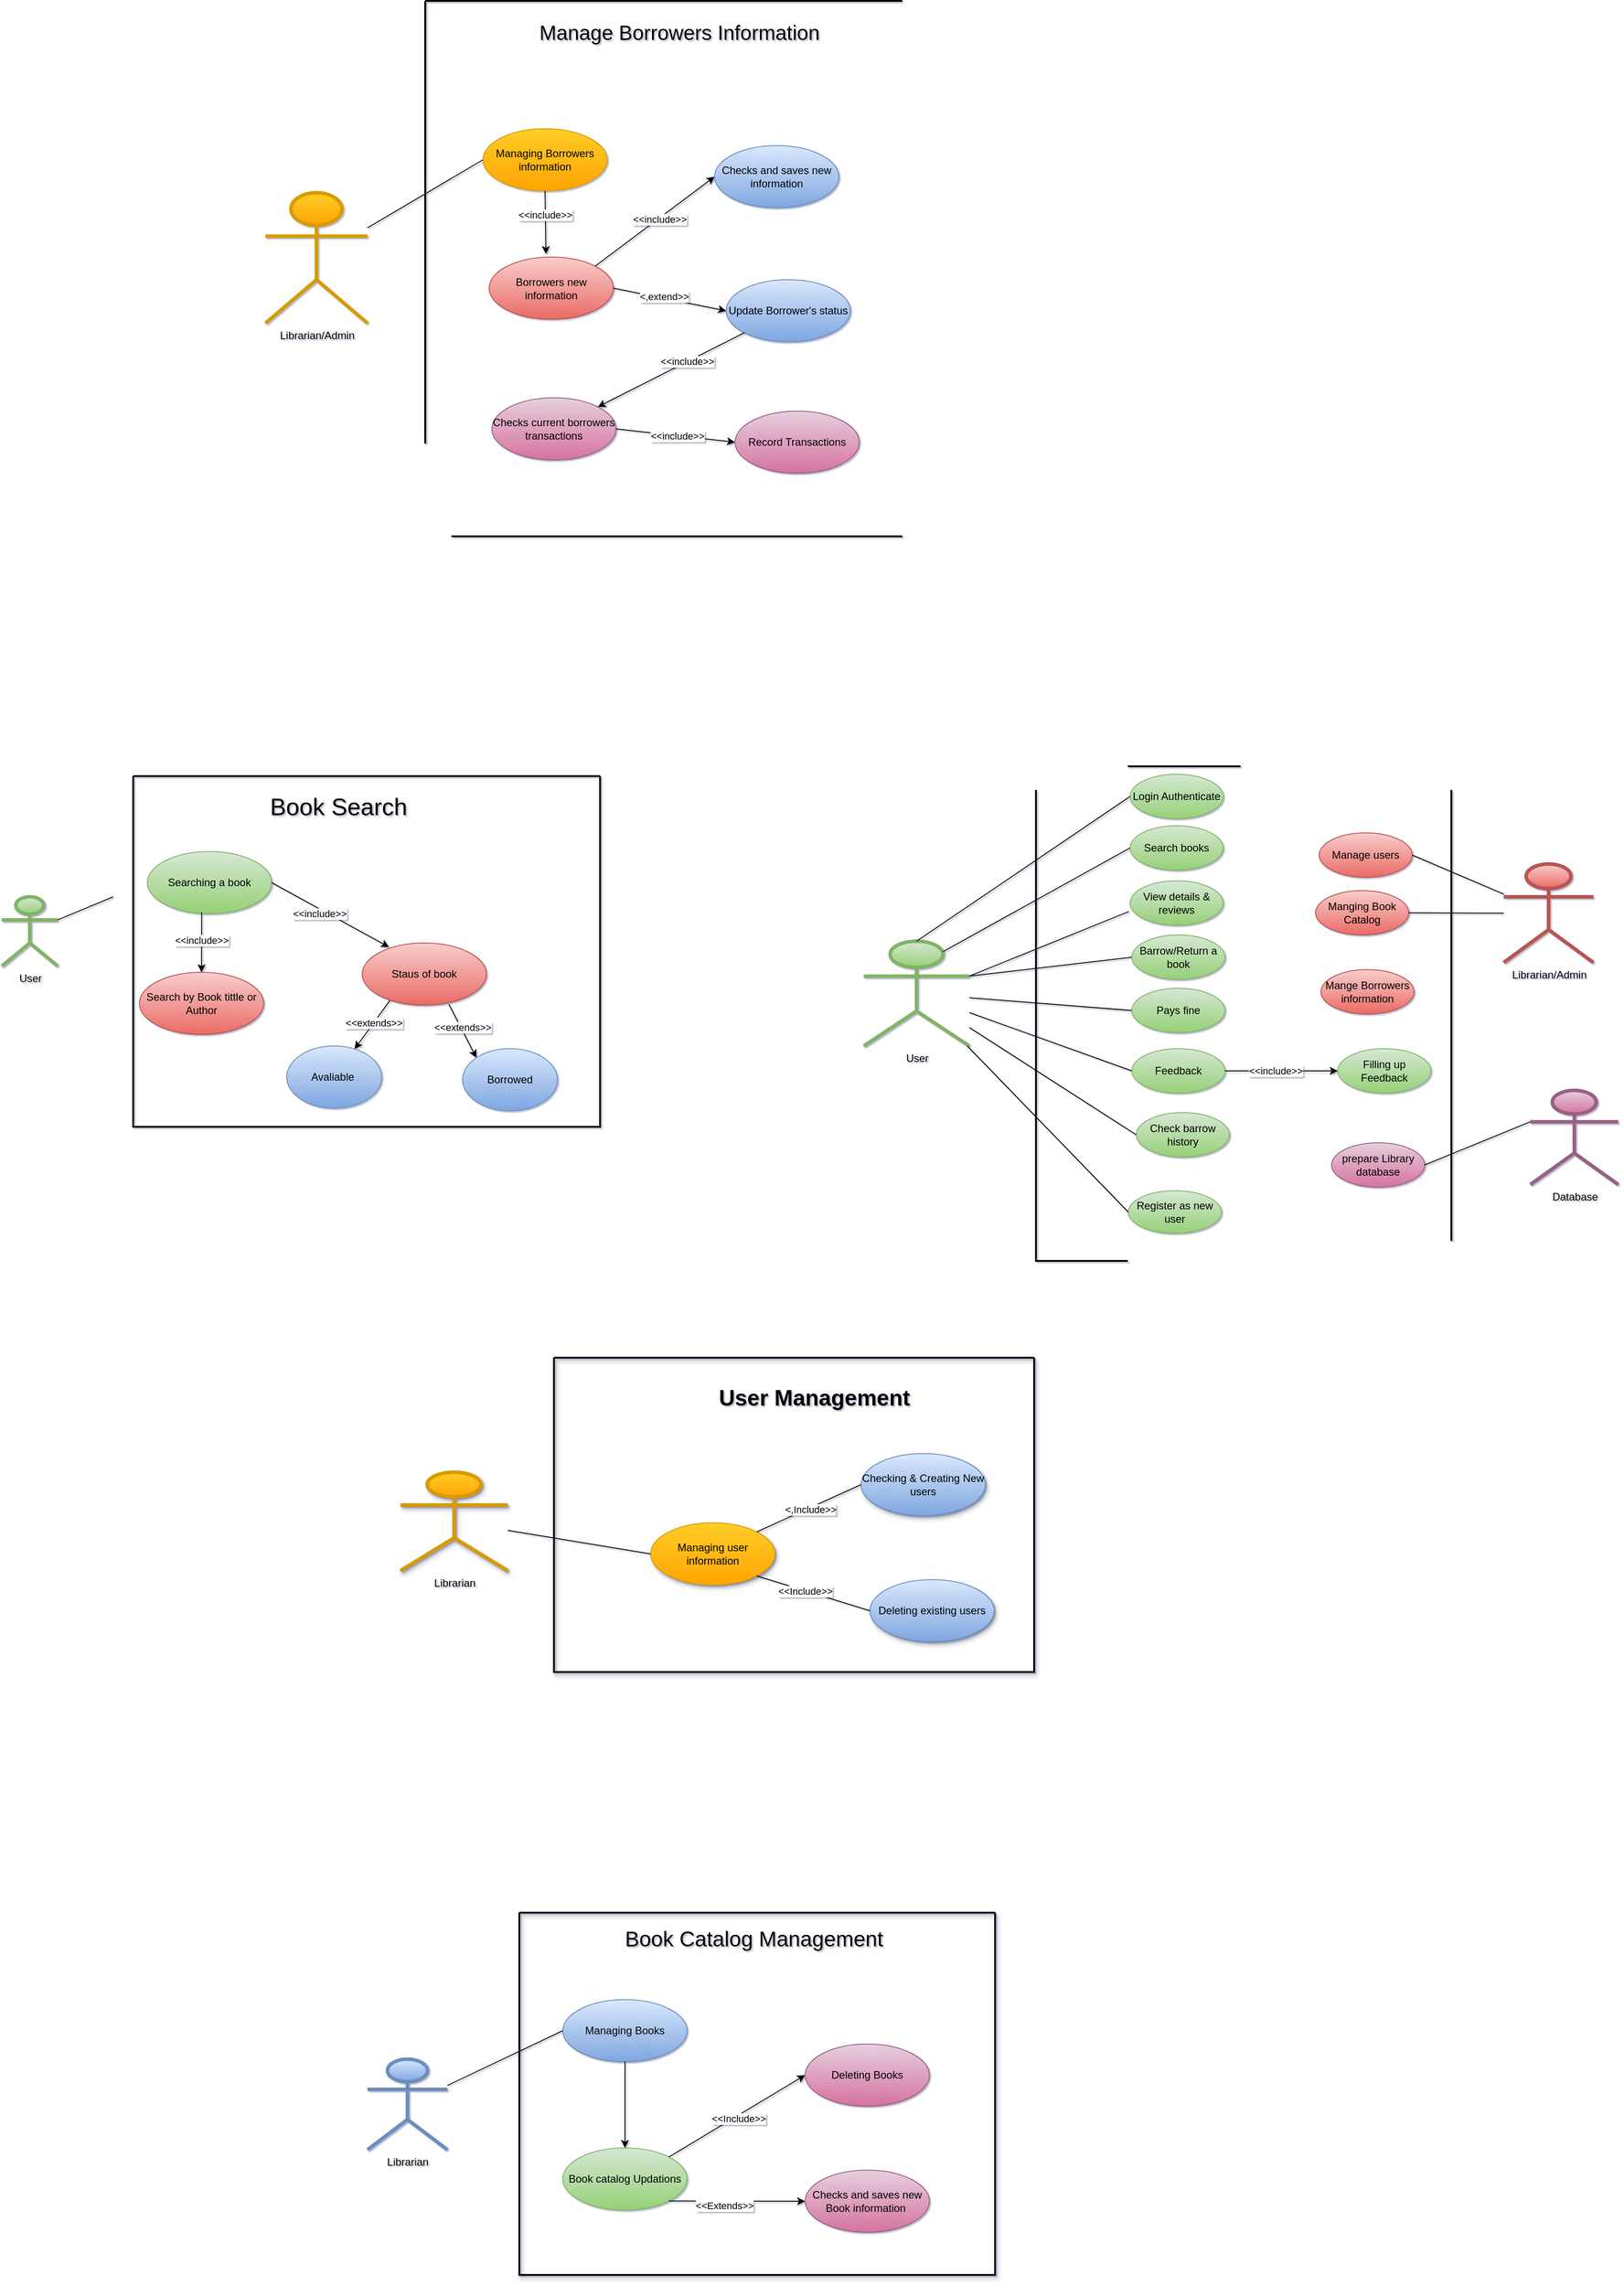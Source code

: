 <mxfile version="28.0.4">
  <diagram name="Page-1" id="2YBvvXClWsGukQMizWep">
    <mxGraphModel dx="2489" dy="1863" grid="0" gridSize="10" guides="1" tooltips="1" connect="1" arrows="1" fold="1" page="0" pageScale="1" pageWidth="850" pageHeight="1100" background="#ffffff" math="0" shadow="1">
      <root>
        <mxCell id="0" />
        <mxCell id="1" parent="0" />
        <mxCell id="XkHmdVZ-GKJ9aPbZ95fD-4" value="Login Authenticate" style="ellipse;whiteSpace=wrap;html=1;fillColor=#d5e8d4;gradientColor=#97d077;strokeColor=#82b366;" parent="1" vertex="1">
          <mxGeometry x="239" y="48" width="105" height="50" as="geometry" />
        </mxCell>
        <mxCell id="XkHmdVZ-GKJ9aPbZ95fD-15" value="" style="swimlane;startSize=0;fillColor=#ffcc99;strokeColor=default;gradientColor=none;strokeWidth=2;" parent="1" vertex="1">
          <mxGeometry x="133" y="39" width="468" height="557" as="geometry">
            <mxRectangle x="133" y="39" width="50" height="44" as="alternateBounds" />
          </mxGeometry>
        </mxCell>
        <mxCell id="XkHmdVZ-GKJ9aPbZ95fD-8" value="Register as new user" style="ellipse;whiteSpace=wrap;html=1;fillColor=#d5e8d4;gradientColor=#97d077;strokeColor=#82b366;" parent="XkHmdVZ-GKJ9aPbZ95fD-15" vertex="1">
          <mxGeometry x="104" y="478" width="105" height="48" as="geometry" />
        </mxCell>
        <mxCell id="XkHmdVZ-GKJ9aPbZ95fD-23" value="Manage users" style="ellipse;whiteSpace=wrap;html=1;fillColor=#f8cecc;gradientColor=#ea6b66;strokeColor=#b85450;" parent="XkHmdVZ-GKJ9aPbZ95fD-15" vertex="1">
          <mxGeometry x="319" y="75" width="105" height="50" as="geometry" />
        </mxCell>
        <mxCell id="XkHmdVZ-GKJ9aPbZ95fD-21" value="Manging Book Catalog" style="ellipse;whiteSpace=wrap;html=1;fillColor=#f8cecc;gradientColor=#ea6b66;strokeColor=#b85450;" parent="XkHmdVZ-GKJ9aPbZ95fD-15" vertex="1">
          <mxGeometry x="315" y="140" width="105" height="50" as="geometry" />
        </mxCell>
        <mxCell id="XkHmdVZ-GKJ9aPbZ95fD-20" value="prepare Library database" style="ellipse;whiteSpace=wrap;html=1;fillColor=#e6d0de;gradientColor=#d5739d;strokeColor=#996185;" parent="XkHmdVZ-GKJ9aPbZ95fD-15" vertex="1">
          <mxGeometry x="333" y="424" width="105" height="50" as="geometry" />
        </mxCell>
        <mxCell id="XkHmdVZ-GKJ9aPbZ95fD-10" value="Feedback" style="ellipse;whiteSpace=wrap;html=1;fillColor=#d5e8d4;gradientColor=#97d077;strokeColor=#82b366;" parent="XkHmdVZ-GKJ9aPbZ95fD-15" vertex="1">
          <mxGeometry x="108" y="318" width="105" height="50" as="geometry" />
        </mxCell>
        <mxCell id="XkHmdVZ-GKJ9aPbZ95fD-11" value="Pays fine" style="ellipse;whiteSpace=wrap;html=1;fillColor=#d5e8d4;gradientColor=#97d077;strokeColor=#82b366;" parent="XkHmdVZ-GKJ9aPbZ95fD-15" vertex="1">
          <mxGeometry x="108" y="250" width="105" height="50" as="geometry" />
        </mxCell>
        <mxCell id="XkHmdVZ-GKJ9aPbZ95fD-24" value="Barrow/Return a book" style="ellipse;whiteSpace=wrap;html=1;fillColor=#d5e8d4;gradientColor=#97d077;strokeColor=#82b366;" parent="XkHmdVZ-GKJ9aPbZ95fD-15" vertex="1">
          <mxGeometry x="108" y="190" width="105" height="50" as="geometry" />
        </mxCell>
        <mxCell id="XkHmdVZ-GKJ9aPbZ95fD-7" value="Search books" style="ellipse;whiteSpace=wrap;html=1;fillColor=#d5e8d4;gradientColor=#97d077;strokeColor=#82b366;" parent="XkHmdVZ-GKJ9aPbZ95fD-15" vertex="1">
          <mxGeometry x="106" y="67" width="105" height="50" as="geometry" />
        </mxCell>
        <mxCell id="XkHmdVZ-GKJ9aPbZ95fD-39" value="View details &amp;amp; reviews" style="ellipse;whiteSpace=wrap;html=1;fillColor=#d5e8d4;gradientColor=#97d077;strokeColor=#82b366;" parent="XkHmdVZ-GKJ9aPbZ95fD-15" vertex="1">
          <mxGeometry x="106" y="129" width="105" height="50" as="geometry" />
        </mxCell>
        <mxCell id="XkHmdVZ-GKJ9aPbZ95fD-76" value="Check barrow history" style="ellipse;whiteSpace=wrap;html=1;fillColor=#d5e8d4;gradientColor=#97d077;strokeColor=#82b366;" parent="XkHmdVZ-GKJ9aPbZ95fD-15" vertex="1">
          <mxGeometry x="113" y="390" width="105" height="50" as="geometry" />
        </mxCell>
        <mxCell id="XkHmdVZ-GKJ9aPbZ95fD-139" value="Filling up Feedback" style="ellipse;whiteSpace=wrap;html=1;fillColor=#d5e8d4;gradientColor=#97d077;strokeColor=#82b366;" parent="XkHmdVZ-GKJ9aPbZ95fD-15" vertex="1">
          <mxGeometry x="340" y="318" width="105" height="50" as="geometry" />
        </mxCell>
        <mxCell id="XkHmdVZ-GKJ9aPbZ95fD-140" value="" style="endArrow=classic;html=1;rounded=0;exitX=1;exitY=0.5;exitDx=0;exitDy=0;entryX=0;entryY=0.5;entryDx=0;entryDy=0;" parent="XkHmdVZ-GKJ9aPbZ95fD-15" source="XkHmdVZ-GKJ9aPbZ95fD-10" target="XkHmdVZ-GKJ9aPbZ95fD-139" edge="1">
          <mxGeometry width="50" height="50" relative="1" as="geometry">
            <mxPoint x="24" y="452" as="sourcePoint" />
            <mxPoint x="74" y="402" as="targetPoint" />
          </mxGeometry>
        </mxCell>
        <mxCell id="XkHmdVZ-GKJ9aPbZ95fD-141" value="&amp;lt;&amp;lt;include&amp;gt;&amp;gt;" style="edgeLabel;html=1;align=center;verticalAlign=middle;resizable=0;points=[];" parent="XkHmdVZ-GKJ9aPbZ95fD-140" vertex="1" connectable="0">
          <mxGeometry x="-0.227" y="-2" relative="1" as="geometry">
            <mxPoint x="8" y="-2" as="offset" />
          </mxGeometry>
        </mxCell>
        <mxCell id="XkHmdVZ-GKJ9aPbZ95fD-142" value="Mange Borrowers information" style="ellipse;whiteSpace=wrap;html=1;fillColor=#f8cecc;gradientColor=#ea6b66;strokeColor=#b85450;" parent="XkHmdVZ-GKJ9aPbZ95fD-15" vertex="1">
          <mxGeometry x="321" y="229" width="105" height="50" as="geometry" />
        </mxCell>
        <mxCell id="XkHmdVZ-GKJ9aPbZ95fD-40" value="User" style="shape=umlActor;verticalLabelPosition=bottom;verticalAlign=top;html=1;outlineConnect=0;fillColor=#d5e8d4;gradientColor=#97d077;strokeColor=#82b366;strokeWidth=4;" parent="1" vertex="1">
          <mxGeometry x="-61" y="236" width="119" height="118" as="geometry" />
        </mxCell>
        <mxCell id="XkHmdVZ-GKJ9aPbZ95fD-45" value="" style="endArrow=none;html=1;rounded=0;exitX=0;exitY=0.5;exitDx=0;exitDy=0;entryX=0.5;entryY=0;entryDx=0;entryDy=0;entryPerimeter=0;" parent="1" source="XkHmdVZ-GKJ9aPbZ95fD-4" target="XkHmdVZ-GKJ9aPbZ95fD-40" edge="1">
          <mxGeometry width="50" height="50" relative="1" as="geometry">
            <mxPoint x="288" y="226" as="sourcePoint" />
            <mxPoint x="338" y="176" as="targetPoint" />
          </mxGeometry>
        </mxCell>
        <mxCell id="XkHmdVZ-GKJ9aPbZ95fD-46" value="" style="endArrow=none;html=1;rounded=0;exitX=0;exitY=0.5;exitDx=0;exitDy=0;entryX=0.75;entryY=0.1;entryDx=0;entryDy=0;entryPerimeter=0;" parent="1" source="XkHmdVZ-GKJ9aPbZ95fD-7" target="XkHmdVZ-GKJ9aPbZ95fD-40" edge="1">
          <mxGeometry width="50" height="50" relative="1" as="geometry">
            <mxPoint x="375" y="262" as="sourcePoint" />
            <mxPoint x="200" y="526" as="targetPoint" />
          </mxGeometry>
        </mxCell>
        <mxCell id="XkHmdVZ-GKJ9aPbZ95fD-47" value="" style="endArrow=none;html=1;rounded=0;exitX=-0.013;exitY=0.692;exitDx=0;exitDy=0;entryX=1;entryY=0.333;entryDx=0;entryDy=0;entryPerimeter=0;exitPerimeter=0;" parent="1" source="XkHmdVZ-GKJ9aPbZ95fD-39" target="XkHmdVZ-GKJ9aPbZ95fD-40" edge="1">
          <mxGeometry width="50" height="50" relative="1" as="geometry">
            <mxPoint x="375" y="317" as="sourcePoint" />
            <mxPoint x="200" y="581" as="targetPoint" />
          </mxGeometry>
        </mxCell>
        <mxCell id="XkHmdVZ-GKJ9aPbZ95fD-48" value="" style="endArrow=none;html=1;rounded=0;exitX=0;exitY=0.5;exitDx=0;exitDy=0;entryX=1;entryY=0.333;entryDx=0;entryDy=0;entryPerimeter=0;" parent="1" source="XkHmdVZ-GKJ9aPbZ95fD-24" target="XkHmdVZ-GKJ9aPbZ95fD-40" edge="1">
          <mxGeometry width="50" height="50" relative="1" as="geometry">
            <mxPoint x="375" y="372" as="sourcePoint" />
            <mxPoint x="200" y="636" as="targetPoint" />
          </mxGeometry>
        </mxCell>
        <mxCell id="XkHmdVZ-GKJ9aPbZ95fD-49" value="" style="endArrow=none;html=1;rounded=0;exitX=0;exitY=0.5;exitDx=0;exitDy=0;" parent="1" source="XkHmdVZ-GKJ9aPbZ95fD-11" target="XkHmdVZ-GKJ9aPbZ95fD-40" edge="1">
          <mxGeometry width="50" height="50" relative="1" as="geometry">
            <mxPoint x="375" y="427" as="sourcePoint" />
            <mxPoint x="200" y="691" as="targetPoint" />
          </mxGeometry>
        </mxCell>
        <mxCell id="XkHmdVZ-GKJ9aPbZ95fD-50" value="" style="endArrow=none;html=1;rounded=0;exitX=0;exitY=0.5;exitDx=0;exitDy=0;" parent="1" source="XkHmdVZ-GKJ9aPbZ95fD-10" target="XkHmdVZ-GKJ9aPbZ95fD-40" edge="1">
          <mxGeometry width="50" height="50" relative="1" as="geometry">
            <mxPoint x="375" y="482" as="sourcePoint" />
            <mxPoint x="92" y="412" as="targetPoint" />
          </mxGeometry>
        </mxCell>
        <mxCell id="XkHmdVZ-GKJ9aPbZ95fD-52" value="" style="endArrow=none;html=1;rounded=0;exitX=0;exitY=0.5;exitDx=0;exitDy=0;" parent="1" source="XkHmdVZ-GKJ9aPbZ95fD-8" target="XkHmdVZ-GKJ9aPbZ95fD-40" edge="1">
          <mxGeometry width="50" height="50" relative="1" as="geometry">
            <mxPoint x="375" y="592" as="sourcePoint" />
            <mxPoint x="200" y="856" as="targetPoint" />
          </mxGeometry>
        </mxCell>
        <mxCell id="XkHmdVZ-GKJ9aPbZ95fD-53" value="" style="endArrow=none;html=1;rounded=0;exitX=1;exitY=0.5;exitDx=0;exitDy=0;entryX=0;entryY=0.333;entryDx=0;entryDy=0;entryPerimeter=0;" parent="1" source="XkHmdVZ-GKJ9aPbZ95fD-20" target="XkHmdVZ-GKJ9aPbZ95fD-56" edge="1">
          <mxGeometry width="50" height="50" relative="1" as="geometry">
            <mxPoint x="375" y="647" as="sourcePoint" />
            <mxPoint x="200" y="911" as="targetPoint" />
          </mxGeometry>
        </mxCell>
        <mxCell id="XkHmdVZ-GKJ9aPbZ95fD-55" value="Librarian/Admin" style="shape=umlActor;verticalLabelPosition=bottom;verticalAlign=top;html=1;outlineConnect=0;fillColor=#f8cecc;gradientColor=#ea6b66;strokeColor=#b85450;strokeWidth=4;" parent="1" vertex="1">
          <mxGeometry x="660" y="149" width="101" height="111" as="geometry" />
        </mxCell>
        <mxCell id="XkHmdVZ-GKJ9aPbZ95fD-56" value="Database" style="shape=umlActor;verticalLabelPosition=bottom;verticalAlign=top;html=1;outlineConnect=0;fillColor=#e6d0de;gradientColor=#d5739d;strokeColor=#996185;strokeWidth=4;" parent="1" vertex="1">
          <mxGeometry x="690" y="404" width="99" height="106" as="geometry" />
        </mxCell>
        <mxCell id="XkHmdVZ-GKJ9aPbZ95fD-73" value="" style="endArrow=none;html=1;rounded=0;exitX=1;exitY=0.5;exitDx=0;exitDy=0;" parent="1" source="XkHmdVZ-GKJ9aPbZ95fD-21" target="XkHmdVZ-GKJ9aPbZ95fD-55" edge="1">
          <mxGeometry width="50" height="50" relative="1" as="geometry">
            <mxPoint x="375" y="300" as="sourcePoint" />
            <mxPoint x="425" y="250" as="targetPoint" />
          </mxGeometry>
        </mxCell>
        <mxCell id="XkHmdVZ-GKJ9aPbZ95fD-74" value="" style="endArrow=none;html=1;rounded=0;entryX=1;entryY=0.5;entryDx=0;entryDy=0;" parent="1" source="XkHmdVZ-GKJ9aPbZ95fD-55" target="XkHmdVZ-GKJ9aPbZ95fD-23" edge="1">
          <mxGeometry width="50" height="50" relative="1" as="geometry">
            <mxPoint x="375" y="300" as="sourcePoint" />
            <mxPoint x="425" y="250" as="targetPoint" />
          </mxGeometry>
        </mxCell>
        <mxCell id="XkHmdVZ-GKJ9aPbZ95fD-77" value="" style="endArrow=none;html=1;rounded=0;entryX=0;entryY=0.5;entryDx=0;entryDy=0;" parent="1" source="XkHmdVZ-GKJ9aPbZ95fD-40" target="XkHmdVZ-GKJ9aPbZ95fD-76" edge="1">
          <mxGeometry width="50" height="50" relative="1" as="geometry">
            <mxPoint x="519" y="445" as="sourcePoint" />
            <mxPoint x="569" y="395" as="targetPoint" />
          </mxGeometry>
        </mxCell>
        <mxCell id="XkHmdVZ-GKJ9aPbZ95fD-78" value="" style="swimlane;startSize=0;strokeWidth=2;shadow=1;" parent="1" vertex="1">
          <mxGeometry x="-410" y="705" width="541" height="354" as="geometry" />
        </mxCell>
        <mxCell id="XkHmdVZ-GKJ9aPbZ95fD-79" value="&lt;b&gt;&lt;font style=&quot;font-size: 25px;&quot;&gt;User Management&lt;/font&gt;&lt;/b&gt;" style="text;html=1;align=center;verticalAlign=middle;resizable=0;points=[];autosize=1;strokeColor=none;fillColor=none;" parent="XkHmdVZ-GKJ9aPbZ95fD-78" vertex="1">
          <mxGeometry x="176" y="23" width="233" height="42" as="geometry" />
        </mxCell>
        <mxCell id="XkHmdVZ-GKJ9aPbZ95fD-80" value="Managing user information" style="ellipse;whiteSpace=wrap;html=1;fillColor=#ffcd28;gradientColor=#ffa500;strokeColor=#d79b00;shadow=1;" parent="XkHmdVZ-GKJ9aPbZ95fD-78" vertex="1">
          <mxGeometry x="109" y="186" width="140" height="70" as="geometry" />
        </mxCell>
        <mxCell id="XkHmdVZ-GKJ9aPbZ95fD-81" value="Deleting existing users" style="ellipse;whiteSpace=wrap;html=1;fillColor=#dae8fc;gradientColor=#7ea6e0;strokeColor=#6c8ebf;shadow=1;" parent="XkHmdVZ-GKJ9aPbZ95fD-78" vertex="1">
          <mxGeometry x="356" y="250" width="140" height="70" as="geometry" />
        </mxCell>
        <mxCell id="XkHmdVZ-GKJ9aPbZ95fD-82" value="Checking &amp;amp; Creating New users" style="ellipse;whiteSpace=wrap;html=1;fillColor=#dae8fc;gradientColor=#7ea6e0;strokeColor=#6c8ebf;shadow=1;" parent="XkHmdVZ-GKJ9aPbZ95fD-78" vertex="1">
          <mxGeometry x="346" y="108" width="140" height="70" as="geometry" />
        </mxCell>
        <mxCell id="XkHmdVZ-GKJ9aPbZ95fD-83" value="" style="endArrow=none;html=1;rounded=0;exitX=1;exitY=0;exitDx=0;exitDy=0;entryX=0;entryY=0.5;entryDx=0;entryDy=0;" parent="XkHmdVZ-GKJ9aPbZ95fD-78" source="XkHmdVZ-GKJ9aPbZ95fD-80" target="XkHmdVZ-GKJ9aPbZ95fD-82" edge="1">
          <mxGeometry width="50" height="50" relative="1" as="geometry">
            <mxPoint x="301" y="281" as="sourcePoint" />
            <mxPoint x="351" y="231" as="targetPoint" />
          </mxGeometry>
        </mxCell>
        <mxCell id="XkHmdVZ-GKJ9aPbZ95fD-85" value="&amp;lt;,Include&amp;gt;&amp;gt;" style="edgeLabel;html=1;align=center;verticalAlign=middle;resizable=0;points=[];" parent="XkHmdVZ-GKJ9aPbZ95fD-83" vertex="1" connectable="0">
          <mxGeometry x="0.007" y="-2" relative="1" as="geometry">
            <mxPoint as="offset" />
          </mxGeometry>
        </mxCell>
        <mxCell id="XkHmdVZ-GKJ9aPbZ95fD-84" value="" style="endArrow=none;html=1;rounded=0;exitX=1;exitY=1;exitDx=0;exitDy=0;entryX=0;entryY=0.5;entryDx=0;entryDy=0;" parent="XkHmdVZ-GKJ9aPbZ95fD-78" source="XkHmdVZ-GKJ9aPbZ95fD-80" target="XkHmdVZ-GKJ9aPbZ95fD-81" edge="1">
          <mxGeometry width="50" height="50" relative="1" as="geometry">
            <mxPoint x="301" y="281" as="sourcePoint" />
            <mxPoint x="351" y="231" as="targetPoint" />
          </mxGeometry>
        </mxCell>
        <mxCell id="XkHmdVZ-GKJ9aPbZ95fD-86" value="&amp;lt;&amp;lt;Include&amp;gt;&amp;gt;" style="edgeLabel;html=1;align=center;verticalAlign=middle;resizable=0;points=[];" parent="XkHmdVZ-GKJ9aPbZ95fD-84" vertex="1" connectable="0">
          <mxGeometry x="-0.13" relative="1" as="geometry">
            <mxPoint x="-1" as="offset" />
          </mxGeometry>
        </mxCell>
        <mxCell id="XkHmdVZ-GKJ9aPbZ95fD-87" value="Librarian" style="shape=umlActor;verticalLabelPosition=bottom;verticalAlign=top;html=1;outlineConnect=0;fillColor=#ffcd28;gradientColor=#ffa500;strokeColor=#d79b00;shadow=1;strokeWidth=4;" parent="1" vertex="1">
          <mxGeometry x="-583" y="834" width="121" height="111" as="geometry" />
        </mxCell>
        <mxCell id="XkHmdVZ-GKJ9aPbZ95fD-92" value="" style="endArrow=none;html=1;rounded=0;entryX=0;entryY=0.5;entryDx=0;entryDy=0;" parent="1" source="XkHmdVZ-GKJ9aPbZ95fD-87" target="XkHmdVZ-GKJ9aPbZ95fD-80" edge="1">
          <mxGeometry width="50" height="50" relative="1" as="geometry">
            <mxPoint x="-109" y="1047" as="sourcePoint" />
            <mxPoint x="-59" y="997" as="targetPoint" />
          </mxGeometry>
        </mxCell>
        <mxCell id="XkHmdVZ-GKJ9aPbZ95fD-95" value="" style="swimlane;startSize=0;shadow=1;strokeWidth=2;" parent="1" vertex="1">
          <mxGeometry x="-449" y="1330" width="536" height="408" as="geometry" />
        </mxCell>
        <mxCell id="XkHmdVZ-GKJ9aPbZ95fD-97" value="&lt;font style=&quot;font-size: 24px;&quot;&gt;Book Catalog Management&lt;/font&gt;" style="text;html=1;align=center;verticalAlign=middle;resizable=0;points=[];autosize=1;strokeColor=none;fillColor=none;" parent="XkHmdVZ-GKJ9aPbZ95fD-95" vertex="1">
          <mxGeometry x="109.5" y="9" width="309" height="41" as="geometry" />
        </mxCell>
        <mxCell id="XkHmdVZ-GKJ9aPbZ95fD-98" value="Managing Books" style="ellipse;whiteSpace=wrap;html=1;fillColor=#dae8fc;gradientColor=#7ea6e0;strokeColor=#6c8ebf;" parent="XkHmdVZ-GKJ9aPbZ95fD-95" vertex="1">
          <mxGeometry x="49" y="98" width="140" height="70" as="geometry" />
        </mxCell>
        <mxCell id="XkHmdVZ-GKJ9aPbZ95fD-99" value="Book catalog Updations" style="ellipse;whiteSpace=wrap;html=1;fillColor=#d5e8d4;gradientColor=#97d077;strokeColor=#82b366;" parent="XkHmdVZ-GKJ9aPbZ95fD-95" vertex="1">
          <mxGeometry x="49" y="265" width="140" height="70" as="geometry" />
        </mxCell>
        <mxCell id="XkHmdVZ-GKJ9aPbZ95fD-100" value="Checks and saves new Book information&amp;nbsp;" style="ellipse;whiteSpace=wrap;html=1;fillColor=#e6d0de;gradientColor=#d5739d;strokeColor=#996185;" parent="XkHmdVZ-GKJ9aPbZ95fD-95" vertex="1">
          <mxGeometry x="322" y="290" width="140" height="70" as="geometry" />
        </mxCell>
        <mxCell id="XkHmdVZ-GKJ9aPbZ95fD-101" value="Deleting Books" style="ellipse;whiteSpace=wrap;html=1;fillColor=#e6d0de;gradientColor=#d5739d;strokeColor=#996185;" parent="XkHmdVZ-GKJ9aPbZ95fD-95" vertex="1">
          <mxGeometry x="322" y="148" width="140" height="70" as="geometry" />
        </mxCell>
        <mxCell id="XkHmdVZ-GKJ9aPbZ95fD-102" value="" style="endArrow=classic;html=1;rounded=0;exitX=0.5;exitY=1;exitDx=0;exitDy=0;" parent="XkHmdVZ-GKJ9aPbZ95fD-95" source="XkHmdVZ-GKJ9aPbZ95fD-98" target="XkHmdVZ-GKJ9aPbZ95fD-99" edge="1">
          <mxGeometry width="50" height="50" relative="1" as="geometry">
            <mxPoint x="357" y="-66" as="sourcePoint" />
            <mxPoint x="407" y="-116" as="targetPoint" />
          </mxGeometry>
        </mxCell>
        <mxCell id="XkHmdVZ-GKJ9aPbZ95fD-103" style="edgeStyle=orthogonalEdgeStyle;rounded=0;orthogonalLoop=1;jettySize=auto;html=1;exitX=0.5;exitY=1;exitDx=0;exitDy=0;" parent="XkHmdVZ-GKJ9aPbZ95fD-95" source="XkHmdVZ-GKJ9aPbZ95fD-99" target="XkHmdVZ-GKJ9aPbZ95fD-99" edge="1">
          <mxGeometry relative="1" as="geometry" />
        </mxCell>
        <mxCell id="XkHmdVZ-GKJ9aPbZ95fD-105" value="" style="endArrow=classic;html=1;rounded=0;entryX=0;entryY=0.5;entryDx=0;entryDy=0;exitX=1;exitY=0;exitDx=0;exitDy=0;" parent="XkHmdVZ-GKJ9aPbZ95fD-95" source="XkHmdVZ-GKJ9aPbZ95fD-99" target="XkHmdVZ-GKJ9aPbZ95fD-101" edge="1">
          <mxGeometry width="50" height="50" relative="1" as="geometry">
            <mxPoint x="357" y="279" as="sourcePoint" />
            <mxPoint x="407" y="229" as="targetPoint" />
          </mxGeometry>
        </mxCell>
        <mxCell id="XkHmdVZ-GKJ9aPbZ95fD-106" value="&amp;lt;&amp;lt;Include&amp;gt;&amp;gt;" style="edgeLabel;html=1;align=center;verticalAlign=middle;resizable=0;points=[];" parent="XkHmdVZ-GKJ9aPbZ95fD-105" vertex="1" connectable="0">
          <mxGeometry x="-0.006" y="-3" relative="1" as="geometry">
            <mxPoint as="offset" />
          </mxGeometry>
        </mxCell>
        <mxCell id="XkHmdVZ-GKJ9aPbZ95fD-104" value="" style="endArrow=classic;html=1;rounded=0;entryX=0;entryY=0.5;entryDx=0;entryDy=0;exitX=1;exitY=1;exitDx=0;exitDy=0;" parent="XkHmdVZ-GKJ9aPbZ95fD-95" source="XkHmdVZ-GKJ9aPbZ95fD-99" target="XkHmdVZ-GKJ9aPbZ95fD-100" edge="1">
          <mxGeometry width="50" height="50" relative="1" as="geometry">
            <mxPoint x="357" y="279" as="sourcePoint" />
            <mxPoint x="407" y="229" as="targetPoint" />
          </mxGeometry>
        </mxCell>
        <mxCell id="XkHmdVZ-GKJ9aPbZ95fD-107" value="&amp;lt;&amp;lt;Extends&amp;gt;&amp;gt;" style="edgeLabel;html=1;align=center;verticalAlign=middle;resizable=0;points=[];" parent="XkHmdVZ-GKJ9aPbZ95fD-104" vertex="1" connectable="0">
          <mxGeometry x="-0.194" y="-5" relative="1" as="geometry">
            <mxPoint as="offset" />
          </mxGeometry>
        </mxCell>
        <mxCell id="XkHmdVZ-GKJ9aPbZ95fD-108" value="Librarian" style="shape=umlActor;verticalLabelPosition=bottom;verticalAlign=top;html=1;outlineConnect=0;fillColor=#dae8fc;gradientColor=#7ea6e0;strokeColor=#6c8ebf;strokeWidth=4;" parent="1" vertex="1">
          <mxGeometry x="-620" y="1495" width="90" height="102" as="geometry" />
        </mxCell>
        <mxCell id="XkHmdVZ-GKJ9aPbZ95fD-117" value="" style="endArrow=none;html=1;rounded=0;entryX=0;entryY=0.5;entryDx=0;entryDy=0;" parent="1" source="XkHmdVZ-GKJ9aPbZ95fD-108" target="XkHmdVZ-GKJ9aPbZ95fD-98" edge="1">
          <mxGeometry width="50" height="50" relative="1" as="geometry">
            <mxPoint x="-133" y="1637" as="sourcePoint" />
            <mxPoint x="-83" y="1587" as="targetPoint" />
          </mxGeometry>
        </mxCell>
        <mxCell id="XkHmdVZ-GKJ9aPbZ95fD-118" value="" style="swimlane;startSize=0;strokeWidth=2;" parent="1" vertex="1">
          <mxGeometry x="-884" y="50" width="526" height="395" as="geometry" />
        </mxCell>
        <mxCell id="XkHmdVZ-GKJ9aPbZ95fD-120" value="&lt;font style=&quot;font-size: 27px;&quot;&gt;Book Search&lt;/font&gt;" style="text;html=1;align=center;verticalAlign=middle;resizable=0;points=[];autosize=1;strokeColor=none;fillColor=none;" parent="XkHmdVZ-GKJ9aPbZ95fD-118" vertex="1">
          <mxGeometry x="144" y="13" width="173" height="44" as="geometry" />
        </mxCell>
        <mxCell id="XkHmdVZ-GKJ9aPbZ95fD-124" value="Searching a book" style="ellipse;whiteSpace=wrap;html=1;fillColor=#d5e8d4;gradientColor=#97d077;strokeColor=#82b366;" parent="XkHmdVZ-GKJ9aPbZ95fD-118" vertex="1">
          <mxGeometry x="16" y="85" width="140" height="70" as="geometry" />
        </mxCell>
        <mxCell id="XkHmdVZ-GKJ9aPbZ95fD-125" value="Search by Book tittle or Author" style="ellipse;whiteSpace=wrap;html=1;fillColor=#f8cecc;gradientColor=#ea6b66;strokeColor=#b85450;" parent="XkHmdVZ-GKJ9aPbZ95fD-118" vertex="1">
          <mxGeometry x="7" y="221" width="140" height="70" as="geometry" />
        </mxCell>
        <mxCell id="XkHmdVZ-GKJ9aPbZ95fD-126" value="" style="endArrow=classic;html=1;rounded=0;exitX=0.437;exitY=0.977;exitDx=0;exitDy=0;exitPerimeter=0;" parent="XkHmdVZ-GKJ9aPbZ95fD-118" source="XkHmdVZ-GKJ9aPbZ95fD-124" target="XkHmdVZ-GKJ9aPbZ95fD-125" edge="1">
          <mxGeometry width="50" height="50" relative="1" as="geometry">
            <mxPoint x="261" y="274" as="sourcePoint" />
            <mxPoint x="311" y="224" as="targetPoint" />
          </mxGeometry>
        </mxCell>
        <mxCell id="XkHmdVZ-GKJ9aPbZ95fD-136" value="&amp;lt;&amp;lt;include&amp;gt;&amp;gt;" style="edgeLabel;html=1;align=center;verticalAlign=middle;resizable=0;points=[];" parent="XkHmdVZ-GKJ9aPbZ95fD-126" vertex="1" connectable="0">
          <mxGeometry x="-0.089" relative="1" as="geometry">
            <mxPoint as="offset" />
          </mxGeometry>
        </mxCell>
        <mxCell id="XkHmdVZ-GKJ9aPbZ95fD-127" value="Staus of book" style="ellipse;whiteSpace=wrap;html=1;fillColor=#f8cecc;gradientColor=#ea6b66;strokeColor=#b85450;" parent="XkHmdVZ-GKJ9aPbZ95fD-118" vertex="1">
          <mxGeometry x="258" y="188" width="140" height="70" as="geometry" />
        </mxCell>
        <mxCell id="XkHmdVZ-GKJ9aPbZ95fD-128" value="Avaliable&amp;nbsp;" style="ellipse;whiteSpace=wrap;html=1;fillColor=#dae8fc;gradientColor=#7ea6e0;strokeColor=#6c8ebf;" parent="XkHmdVZ-GKJ9aPbZ95fD-118" vertex="1">
          <mxGeometry x="173" y="304" width="107" height="70" as="geometry" />
        </mxCell>
        <mxCell id="XkHmdVZ-GKJ9aPbZ95fD-129" value="" style="endArrow=classic;html=1;rounded=0;exitX=1;exitY=0.5;exitDx=0;exitDy=0;entryX=0.216;entryY=0.066;entryDx=0;entryDy=0;entryPerimeter=0;" parent="XkHmdVZ-GKJ9aPbZ95fD-118" source="XkHmdVZ-GKJ9aPbZ95fD-124" target="XkHmdVZ-GKJ9aPbZ95fD-127" edge="1">
          <mxGeometry width="50" height="50" relative="1" as="geometry">
            <mxPoint x="274" y="233" as="sourcePoint" />
            <mxPoint x="324" y="183" as="targetPoint" />
          </mxGeometry>
        </mxCell>
        <mxCell id="XkHmdVZ-GKJ9aPbZ95fD-137" value="&amp;lt;&amp;lt;include&amp;gt;&amp;gt;" style="edgeLabel;html=1;align=center;verticalAlign=middle;resizable=0;points=[];" parent="XkHmdVZ-GKJ9aPbZ95fD-129" vertex="1" connectable="0">
          <mxGeometry x="-0.154" y="-4" relative="1" as="geometry">
            <mxPoint as="offset" />
          </mxGeometry>
        </mxCell>
        <mxCell id="XkHmdVZ-GKJ9aPbZ95fD-130" value="Borrowed" style="ellipse;whiteSpace=wrap;html=1;fillColor=#dae8fc;gradientColor=#7ea6e0;strokeColor=#6c8ebf;" parent="XkHmdVZ-GKJ9aPbZ95fD-118" vertex="1">
          <mxGeometry x="371" y="307" width="107" height="70" as="geometry" />
        </mxCell>
        <mxCell id="XkHmdVZ-GKJ9aPbZ95fD-131" value="" style="endArrow=classic;html=1;rounded=0;exitX=0.223;exitY=0.926;exitDx=0;exitDy=0;exitPerimeter=0;" parent="XkHmdVZ-GKJ9aPbZ95fD-118" source="XkHmdVZ-GKJ9aPbZ95fD-127" target="XkHmdVZ-GKJ9aPbZ95fD-128" edge="1">
          <mxGeometry width="50" height="50" relative="1" as="geometry">
            <mxPoint x="272" y="247" as="sourcePoint" />
            <mxPoint x="322" y="197" as="targetPoint" />
          </mxGeometry>
        </mxCell>
        <mxCell id="XkHmdVZ-GKJ9aPbZ95fD-133" value="&amp;lt;&amp;lt;extends&amp;gt;&amp;gt;" style="edgeLabel;html=1;align=center;verticalAlign=middle;resizable=0;points=[];" parent="XkHmdVZ-GKJ9aPbZ95fD-131" vertex="1" connectable="0">
          <mxGeometry x="-0.099" relative="1" as="geometry">
            <mxPoint x="-1" as="offset" />
          </mxGeometry>
        </mxCell>
        <mxCell id="XkHmdVZ-GKJ9aPbZ95fD-132" value="" style="endArrow=classic;html=1;rounded=0;exitX=0.697;exitY=0.983;exitDx=0;exitDy=0;exitPerimeter=0;entryX=0;entryY=0;entryDx=0;entryDy=0;" parent="XkHmdVZ-GKJ9aPbZ95fD-118" source="XkHmdVZ-GKJ9aPbZ95fD-127" target="XkHmdVZ-GKJ9aPbZ95fD-130" edge="1">
          <mxGeometry width="50" height="50" relative="1" as="geometry">
            <mxPoint x="392" y="292" as="sourcePoint" />
            <mxPoint x="352" y="346" as="targetPoint" />
          </mxGeometry>
        </mxCell>
        <mxCell id="XkHmdVZ-GKJ9aPbZ95fD-135" value="&amp;lt;&amp;lt;extends&amp;gt;&amp;gt;" style="edgeLabel;html=1;align=center;verticalAlign=middle;resizable=0;points=[];" parent="XkHmdVZ-GKJ9aPbZ95fD-132" vertex="1" connectable="0">
          <mxGeometry x="-0.102" y="2" relative="1" as="geometry">
            <mxPoint x="-1" as="offset" />
          </mxGeometry>
        </mxCell>
        <mxCell id="XkHmdVZ-GKJ9aPbZ95fD-123" value="User" style="shape=umlActor;verticalLabelPosition=bottom;verticalAlign=top;html=1;outlineConnect=0;fillColor=#d5e8d4;gradientColor=#97d077;strokeColor=#82b366;strokeWidth=4;" parent="1" vertex="1">
          <mxGeometry x="-1032" y="186" width="63" height="78" as="geometry" />
        </mxCell>
        <mxCell id="XkHmdVZ-GKJ9aPbZ95fD-138" value="" style="endArrow=none;html=1;rounded=0;entryX=0;entryY=0.5;entryDx=0;entryDy=0;" parent="1" source="XkHmdVZ-GKJ9aPbZ95fD-123" target="XkHmdVZ-GKJ9aPbZ95fD-124" edge="1">
          <mxGeometry width="50" height="50" relative="1" as="geometry">
            <mxPoint x="-567" y="209" as="sourcePoint" />
            <mxPoint x="-517" y="159" as="targetPoint" />
          </mxGeometry>
        </mxCell>
        <mxCell id="XkHmdVZ-GKJ9aPbZ95fD-143" value="" style="endArrow=none;html=1;rounded=0;exitX=0.981;exitY=0.426;exitDx=0;exitDy=0;exitPerimeter=0;" parent="1" source="XkHmdVZ-GKJ9aPbZ95fD-142" target="XkHmdVZ-GKJ9aPbZ95fD-55" edge="1">
          <mxGeometry width="50" height="50" relative="1" as="geometry">
            <mxPoint x="622" y="261" as="sourcePoint" />
            <mxPoint x="729" y="261" as="targetPoint" />
          </mxGeometry>
        </mxCell>
        <mxCell id="XkHmdVZ-GKJ9aPbZ95fD-144" value="" style="swimlane;startSize=0;strokeWidth=2;" parent="1" vertex="1">
          <mxGeometry x="-555" y="-823" width="548" height="603" as="geometry" />
        </mxCell>
        <mxCell id="XkHmdVZ-GKJ9aPbZ95fD-150" value="Managing Borrowers information" style="ellipse;whiteSpace=wrap;html=1;fillColor=#ffcd28;gradientColor=#ffa500;strokeColor=#d79b00;" parent="XkHmdVZ-GKJ9aPbZ95fD-144" vertex="1">
          <mxGeometry x="65" y="144" width="140" height="70" as="geometry" />
        </mxCell>
        <mxCell id="XkHmdVZ-GKJ9aPbZ95fD-149" value="Borrowers new information" style="ellipse;whiteSpace=wrap;html=1;fillColor=#f8cecc;gradientColor=#ea6b66;strokeColor=#b85450;" parent="XkHmdVZ-GKJ9aPbZ95fD-144" vertex="1">
          <mxGeometry x="72" y="288.5" width="140" height="70" as="geometry" />
        </mxCell>
        <mxCell id="XkHmdVZ-GKJ9aPbZ95fD-148" value="Checks current borrowers transactions" style="ellipse;whiteSpace=wrap;html=1;fillColor=#e6d0de;gradientColor=#d5739d;strokeColor=#996185;" parent="XkHmdVZ-GKJ9aPbZ95fD-144" vertex="1">
          <mxGeometry x="75" y="447" width="140" height="70" as="geometry" />
        </mxCell>
        <mxCell id="XkHmdVZ-GKJ9aPbZ95fD-145" value="Update Borrower&#39;s status" style="ellipse;whiteSpace=wrap;html=1;fillColor=#dae8fc;gradientColor=#7ea6e0;strokeColor=#6c8ebf;" parent="XkHmdVZ-GKJ9aPbZ95fD-144" vertex="1">
          <mxGeometry x="339" y="314" width="140" height="70" as="geometry" />
        </mxCell>
        <mxCell id="XkHmdVZ-GKJ9aPbZ95fD-147" value="Record Transactions" style="ellipse;whiteSpace=wrap;html=1;fillColor=#e6d0de;gradientColor=#d5739d;strokeColor=#996185;" parent="XkHmdVZ-GKJ9aPbZ95fD-144" vertex="1">
          <mxGeometry x="349" y="462" width="140" height="70" as="geometry" />
        </mxCell>
        <mxCell id="XkHmdVZ-GKJ9aPbZ95fD-146" value="Checks and saves new information" style="ellipse;whiteSpace=wrap;html=1;fillColor=#dae8fc;gradientColor=#7ea6e0;strokeColor=#6c8ebf;" parent="XkHmdVZ-GKJ9aPbZ95fD-144" vertex="1">
          <mxGeometry x="326" y="163" width="140" height="70" as="geometry" />
        </mxCell>
        <mxCell id="XkHmdVZ-GKJ9aPbZ95fD-151" value="&lt;font style=&quot;font-size: 23px;&quot;&gt;Manage Borrowers Information&lt;/font&gt;" style="text;html=1;align=center;verticalAlign=middle;resizable=0;points=[];autosize=1;strokeColor=none;fillColor=none;" parent="XkHmdVZ-GKJ9aPbZ95fD-144" vertex="1">
          <mxGeometry x="119" y="16" width="334" height="40" as="geometry" />
        </mxCell>
        <mxCell id="XkHmdVZ-GKJ9aPbZ95fD-152" value="" style="endArrow=classic;html=1;rounded=0;exitX=0.5;exitY=1;exitDx=0;exitDy=0;entryX=0.457;entryY=-0.049;entryDx=0;entryDy=0;entryPerimeter=0;" parent="XkHmdVZ-GKJ9aPbZ95fD-144" source="XkHmdVZ-GKJ9aPbZ95fD-150" target="XkHmdVZ-GKJ9aPbZ95fD-149" edge="1">
          <mxGeometry width="50" height="50" relative="1" as="geometry">
            <mxPoint x="478" y="362" as="sourcePoint" />
            <mxPoint x="528" y="312" as="targetPoint" />
          </mxGeometry>
        </mxCell>
        <mxCell id="XkHmdVZ-GKJ9aPbZ95fD-158" value="&amp;lt;&amp;lt;include&amp;gt;&amp;gt;" style="edgeLabel;html=1;align=center;verticalAlign=middle;resizable=0;points=[];" parent="XkHmdVZ-GKJ9aPbZ95fD-152" vertex="1" connectable="0">
          <mxGeometry x="-0.252" y="-1" relative="1" as="geometry">
            <mxPoint as="offset" />
          </mxGeometry>
        </mxCell>
        <mxCell id="XkHmdVZ-GKJ9aPbZ95fD-153" value="" style="endArrow=classic;html=1;rounded=0;exitX=1;exitY=0;exitDx=0;exitDy=0;entryX=0;entryY=0.5;entryDx=0;entryDy=0;" parent="XkHmdVZ-GKJ9aPbZ95fD-144" source="XkHmdVZ-GKJ9aPbZ95fD-149" target="XkHmdVZ-GKJ9aPbZ95fD-146" edge="1">
          <mxGeometry width="50" height="50" relative="1" as="geometry">
            <mxPoint x="411" y="277" as="sourcePoint" />
            <mxPoint x="413" y="414" as="targetPoint" />
          </mxGeometry>
        </mxCell>
        <mxCell id="XkHmdVZ-GKJ9aPbZ95fD-159" value="&amp;lt;&amp;lt;include&amp;gt;&amp;gt;" style="edgeLabel;html=1;align=center;verticalAlign=middle;resizable=0;points=[];" parent="XkHmdVZ-GKJ9aPbZ95fD-153" vertex="1" connectable="0">
          <mxGeometry x="0.069" y="-1" relative="1" as="geometry">
            <mxPoint as="offset" />
          </mxGeometry>
        </mxCell>
        <mxCell id="XkHmdVZ-GKJ9aPbZ95fD-155" value="" style="endArrow=classic;html=1;rounded=0;exitX=1;exitY=0.5;exitDx=0;exitDy=0;entryX=0;entryY=0.5;entryDx=0;entryDy=0;" parent="XkHmdVZ-GKJ9aPbZ95fD-144" source="XkHmdVZ-GKJ9aPbZ95fD-149" target="XkHmdVZ-GKJ9aPbZ95fD-145" edge="1">
          <mxGeometry width="50" height="50" relative="1" as="geometry">
            <mxPoint x="479" y="320" as="sourcePoint" />
            <mxPoint x="529" y="270" as="targetPoint" />
          </mxGeometry>
        </mxCell>
        <mxCell id="XkHmdVZ-GKJ9aPbZ95fD-160" value="&amp;lt;,extend&amp;gt;&amp;gt;" style="edgeLabel;html=1;align=center;verticalAlign=middle;resizable=0;points=[];" parent="XkHmdVZ-GKJ9aPbZ95fD-155" vertex="1" connectable="0">
          <mxGeometry x="-0.114" y="2" relative="1" as="geometry">
            <mxPoint as="offset" />
          </mxGeometry>
        </mxCell>
        <mxCell id="XkHmdVZ-GKJ9aPbZ95fD-156" value="" style="endArrow=classic;html=1;rounded=0;exitX=1;exitY=0.5;exitDx=0;exitDy=0;entryX=0;entryY=0.5;entryDx=0;entryDy=0;" parent="XkHmdVZ-GKJ9aPbZ95fD-144" source="XkHmdVZ-GKJ9aPbZ95fD-148" target="XkHmdVZ-GKJ9aPbZ95fD-147" edge="1">
          <mxGeometry width="50" height="50" relative="1" as="geometry">
            <mxPoint x="529" y="513" as="sourcePoint" />
            <mxPoint x="843" y="508" as="targetPoint" />
          </mxGeometry>
        </mxCell>
        <mxCell id="XkHmdVZ-GKJ9aPbZ95fD-162" value="&amp;lt;&amp;lt;include&amp;gt;&amp;gt;" style="edgeLabel;html=1;align=center;verticalAlign=middle;resizable=0;points=[];" parent="XkHmdVZ-GKJ9aPbZ95fD-156" vertex="1" connectable="0">
          <mxGeometry x="0.029" relative="1" as="geometry">
            <mxPoint as="offset" />
          </mxGeometry>
        </mxCell>
        <mxCell id="XkHmdVZ-GKJ9aPbZ95fD-157" value="" style="endArrow=classic;html=1;rounded=0;exitX=0;exitY=1;exitDx=0;exitDy=0;entryX=1;entryY=0;entryDx=0;entryDy=0;" parent="XkHmdVZ-GKJ9aPbZ95fD-144" source="XkHmdVZ-GKJ9aPbZ95fD-145" target="XkHmdVZ-GKJ9aPbZ95fD-148" edge="1">
          <mxGeometry width="50" height="50" relative="1" as="geometry">
            <mxPoint x="479" y="438" as="sourcePoint" />
            <mxPoint x="529" y="388" as="targetPoint" />
          </mxGeometry>
        </mxCell>
        <mxCell id="XkHmdVZ-GKJ9aPbZ95fD-161" value="&amp;lt;&amp;lt;include&amp;gt;&amp;gt;" style="edgeLabel;html=1;align=center;verticalAlign=middle;resizable=0;points=[];" parent="XkHmdVZ-GKJ9aPbZ95fD-157" vertex="1" connectable="0">
          <mxGeometry x="-0.222" y="-1" relative="1" as="geometry">
            <mxPoint as="offset" />
          </mxGeometry>
        </mxCell>
        <mxCell id="XkHmdVZ-GKJ9aPbZ95fD-163" value="Librarian/Admin" style="shape=umlActor;verticalLabelPosition=bottom;verticalAlign=top;html=1;outlineConnect=0;strokeWidth=4;fillColor=#ffcd28;gradientColor=#ffa500;strokeColor=#d79b00;" parent="1" vertex="1">
          <mxGeometry x="-735" y="-607" width="115" height="147" as="geometry" />
        </mxCell>
        <mxCell id="XkHmdVZ-GKJ9aPbZ95fD-169" value="" style="endArrow=none;html=1;rounded=0;entryX=0;entryY=0.5;entryDx=0;entryDy=0;" parent="1" source="XkHmdVZ-GKJ9aPbZ95fD-163" target="XkHmdVZ-GKJ9aPbZ95fD-150" edge="1">
          <mxGeometry width="50" height="50" relative="1" as="geometry">
            <mxPoint x="-140" y="-556" as="sourcePoint" />
            <mxPoint x="-90" y="-606" as="targetPoint" />
          </mxGeometry>
        </mxCell>
      </root>
    </mxGraphModel>
  </diagram>
</mxfile>
